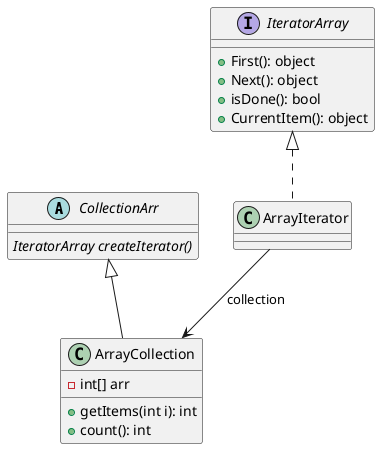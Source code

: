 @startuml
    abstract CollectionArr{
        {abstract} IteratorArray createIterator()
    }

    interface IteratorArray{
        + First(): object
        + Next(): object
        + isDone(): bool
        + CurrentItem(): object
    }

    class ArrayCollection{
        - int[] arr
        + getItems(int i): int
        + count(): int
    }

    CollectionArr <|-- ArrayCollection
    IteratorArray <|.. ArrayIterator
    ArrayIterator --> ArrayCollection : collection

@enduml